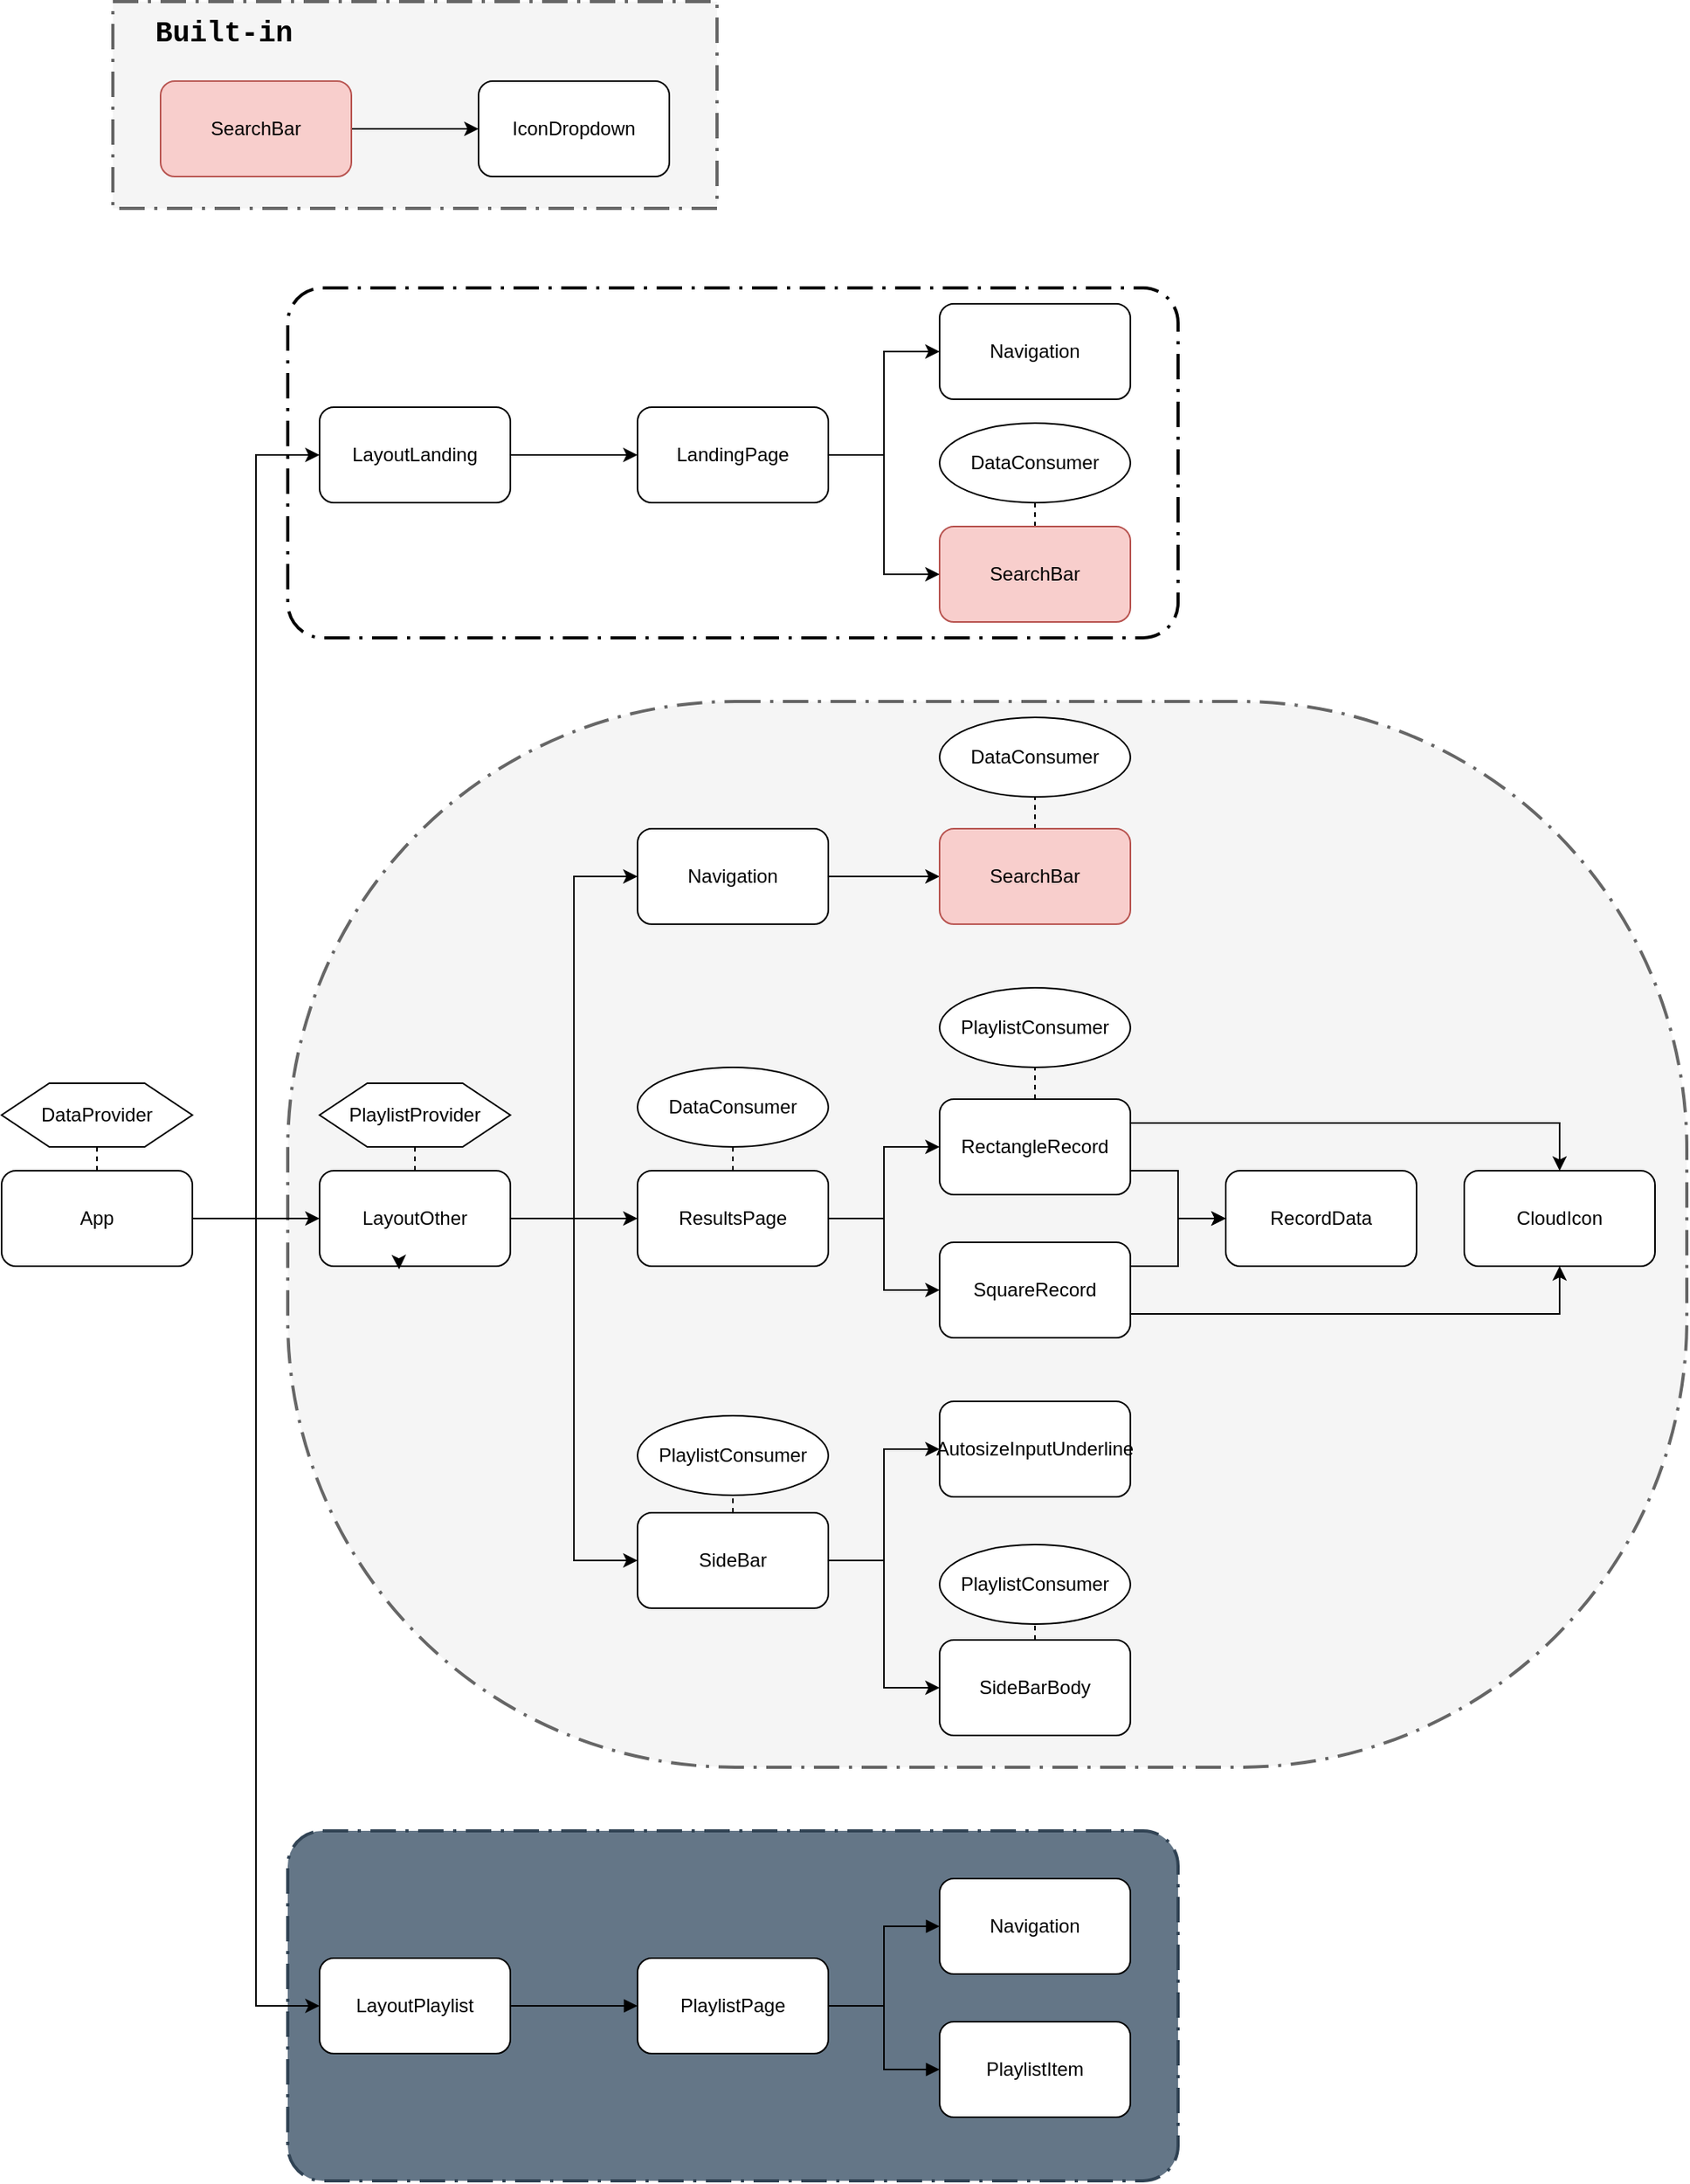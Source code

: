 <mxfile version="12.1.3" pages="1"><diagram id="tcyqHRVSrdEo_aNzFiu5" name="Page-1"><mxGraphModel dx="1101" dy="470" grid="1" gridSize="10" guides="1" tooltips="1" connect="1" arrows="1" fold="1" page="1" pageScale="1" pageWidth="1654" pageHeight="1169" math="0" shadow="0"><root><mxCell id="0"/><mxCell id="1" parent="0"/><mxCell id="ovSj4ThwgE260pTm2aWM-1" value="" style="rounded=1;arcSize=10;dashed=1;dashPattern=8 3 1 3;strokeWidth=2;fillColor=#647687;strokeColor=#314354;fontColor=#ffffff;" vertex="1" parent="1"><mxGeometry x="210" y="1280" width="560" height="220" as="geometry"/></mxCell><mxCell id="ovSj4ThwgE260pTm2aWM-2" value="" style="rounded=1;arcSize=10;dashed=1;dashPattern=8 3 1 3;strokeWidth=2;" vertex="1" parent="1"><mxGeometry x="210" y="310" width="560" height="220" as="geometry"/></mxCell><mxCell id="ovSj4ThwgE260pTm2aWM-3" value="" style="rounded=1;arcSize=0;dashed=1;strokeColor=#666666;fillColor=#f5f5f5;dashPattern=8 3 1 3;strokeWidth=2;fontColor=#333333;" vertex="1" parent="1"><mxGeometry x="100" y="130" width="380" height="130" as="geometry"/></mxCell><mxCell id="ovSj4ThwgE260pTm2aWM-4" value="" style="rounded=1;arcSize=42;dashed=1;strokeColor=#666666;fillColor=#f5f5f5;dashPattern=8 3 1 3;strokeWidth=2;fontColor=#333333;" vertex="1" parent="1"><mxGeometry x="210" y="570" width="880" height="670" as="geometry"/></mxCell><mxCell id="ovSj4ThwgE260pTm2aWM-5" style="edgeStyle=orthogonalEdgeStyle;rounded=0;orthogonalLoop=1;jettySize=auto;html=1;exitX=0.5;exitY=0;exitDx=0;exitDy=0;entryX=0.5;entryY=1;entryDx=0;entryDy=0;dashed=1;endArrow=none;endFill=0;strokeWidth=1;" edge="1" parent="1" source="ovSj4ThwgE260pTm2aWM-6" target="ovSj4ThwgE260pTm2aWM-58"><mxGeometry relative="1" as="geometry"/></mxCell><mxCell id="ovSj4ThwgE260pTm2aWM-6" value="SearchBar" style="rounded=1;whiteSpace=wrap;html=1;fillColor=#f8cecc;strokeColor=#b85450;" vertex="1" parent="1"><mxGeometry x="620" y="460" width="120" height="60" as="geometry"/></mxCell><mxCell id="ovSj4ThwgE260pTm2aWM-7" style="edgeStyle=orthogonalEdgeStyle;rounded=0;orthogonalLoop=1;jettySize=auto;html=1;exitX=1;exitY=0.5;exitDx=0;exitDy=0;entryX=0;entryY=0.5;entryDx=0;entryDy=0;" edge="1" parent="1" source="ovSj4ThwgE260pTm2aWM-10" target="ovSj4ThwgE260pTm2aWM-35"><mxGeometry relative="1" as="geometry"/></mxCell><mxCell id="ovSj4ThwgE260pTm2aWM-8" style="edgeStyle=orthogonalEdgeStyle;rounded=0;orthogonalLoop=1;jettySize=auto;html=1;exitX=1;exitY=0.5;exitDx=0;exitDy=0;entryX=0;entryY=0.5;entryDx=0;entryDy=0;" edge="1" parent="1" source="ovSj4ThwgE260pTm2aWM-10" target="ovSj4ThwgE260pTm2aWM-43"><mxGeometry relative="1" as="geometry"/></mxCell><mxCell id="ovSj4ThwgE260pTm2aWM-9" style="edgeStyle=orthogonalEdgeStyle;rounded=0;orthogonalLoop=1;jettySize=auto;html=1;exitX=0.5;exitY=0;exitDx=0;exitDy=0;entryX=0.5;entryY=1;entryDx=0;entryDy=0;dashed=1;endArrow=none;endFill=0;strokeWidth=1;" edge="1" parent="1" source="ovSj4ThwgE260pTm2aWM-10" target="ovSj4ThwgE260pTm2aWM-57"><mxGeometry relative="1" as="geometry"/></mxCell><mxCell id="ovSj4ThwgE260pTm2aWM-10" value="ResultsPage" style="rounded=1;whiteSpace=wrap;html=1;" vertex="1" parent="1"><mxGeometry x="430" y="865" width="120" height="60" as="geometry"/></mxCell><mxCell id="ovSj4ThwgE260pTm2aWM-11" style="edgeStyle=orthogonalEdgeStyle;rounded=0;orthogonalLoop=1;jettySize=auto;html=1;exitX=1;exitY=0.5;exitDx=0;exitDy=0;entryX=0;entryY=0.5;entryDx=0;entryDy=0;" edge="1" parent="1" source="ovSj4ThwgE260pTm2aWM-12" target="ovSj4ThwgE260pTm2aWM-31"><mxGeometry relative="1" as="geometry"/></mxCell><mxCell id="ovSj4ThwgE260pTm2aWM-12" value="Navigation" style="rounded=1;whiteSpace=wrap;html=1;" vertex="1" parent="1"><mxGeometry x="430" y="650" width="120" height="60" as="geometry"/></mxCell><mxCell id="ovSj4ThwgE260pTm2aWM-13" style="edgeStyle=orthogonalEdgeStyle;rounded=0;orthogonalLoop=1;jettySize=auto;html=1;exitX=1;exitY=0.5;exitDx=0;exitDy=0;entryX=0;entryY=0.5;entryDx=0;entryDy=0;" edge="1" parent="1" source="ovSj4ThwgE260pTm2aWM-17" target="ovSj4ThwgE260pTm2aWM-39"><mxGeometry relative="1" as="geometry"/></mxCell><mxCell id="ovSj4ThwgE260pTm2aWM-14" style="edgeStyle=orthogonalEdgeStyle;rounded=0;orthogonalLoop=1;jettySize=auto;html=1;exitX=1;exitY=0.5;exitDx=0;exitDy=0;entryX=0;entryY=0.5;entryDx=0;entryDy=0;" edge="1" parent="1" source="ovSj4ThwgE260pTm2aWM-17" target="ovSj4ThwgE260pTm2aWM-12"><mxGeometry relative="1" as="geometry"/></mxCell><mxCell id="ovSj4ThwgE260pTm2aWM-15" style="edgeStyle=orthogonalEdgeStyle;rounded=0;orthogonalLoop=1;jettySize=auto;html=1;exitX=1;exitY=0.5;exitDx=0;exitDy=0;entryX=0;entryY=0.5;entryDx=0;entryDy=0;" edge="1" parent="1" source="ovSj4ThwgE260pTm2aWM-17" target="ovSj4ThwgE260pTm2aWM-10"><mxGeometry relative="1" as="geometry"/></mxCell><mxCell id="ovSj4ThwgE260pTm2aWM-16" style="edgeStyle=orthogonalEdgeStyle;rounded=0;orthogonalLoop=1;jettySize=auto;html=1;exitX=0.5;exitY=0;exitDx=0;exitDy=0;entryX=0.5;entryY=1;entryDx=0;entryDy=0;dashed=1;endArrow=none;endFill=0;strokeWidth=1;" edge="1" parent="1" source="ovSj4ThwgE260pTm2aWM-17" target="ovSj4ThwgE260pTm2aWM-53"><mxGeometry relative="1" as="geometry"/></mxCell><mxCell id="ovSj4ThwgE260pTm2aWM-17" value="LayoutOther" style="rounded=1;whiteSpace=wrap;html=1;" vertex="1" parent="1"><mxGeometry x="230" y="865" width="120" height="60" as="geometry"/></mxCell><mxCell id="ovSj4ThwgE260pTm2aWM-18" style="edgeStyle=orthogonalEdgeStyle;rounded=0;orthogonalLoop=1;jettySize=auto;html=1;exitX=1;exitY=0.5;exitDx=0;exitDy=0;entryX=0;entryY=0.5;entryDx=0;entryDy=0;" edge="1" parent="1" source="ovSj4ThwgE260pTm2aWM-19" target="ovSj4ThwgE260pTm2aWM-29"><mxGeometry relative="1" as="geometry"/></mxCell><mxCell id="ovSj4ThwgE260pTm2aWM-19" value="LayoutLanding" style="rounded=1;whiteSpace=wrap;html=1;" vertex="1" parent="1"><mxGeometry x="230" y="385" width="120" height="60" as="geometry"/></mxCell><mxCell id="ovSj4ThwgE260pTm2aWM-20" style="edgeStyle=orthogonalEdgeStyle;rounded=0;orthogonalLoop=1;jettySize=auto;html=1;exitX=1;exitY=0.5;exitDx=0;exitDy=0;entryX=0;entryY=0.5;entryDx=0;entryDy=0;" edge="1" parent="1" source="ovSj4ThwgE260pTm2aWM-24" target="ovSj4ThwgE260pTm2aWM-17"><mxGeometry relative="1" as="geometry"><Array as="points"/></mxGeometry></mxCell><mxCell id="ovSj4ThwgE260pTm2aWM-21" style="edgeStyle=orthogonalEdgeStyle;rounded=0;orthogonalLoop=1;jettySize=auto;html=1;exitX=1;exitY=0.5;exitDx=0;exitDy=0;entryX=0;entryY=0.5;entryDx=0;entryDy=0;" edge="1" parent="1" source="ovSj4ThwgE260pTm2aWM-24" target="ovSj4ThwgE260pTm2aWM-49"><mxGeometry relative="1" as="geometry"/></mxCell><mxCell id="ovSj4ThwgE260pTm2aWM-22" style="edgeStyle=orthogonalEdgeStyle;rounded=0;orthogonalLoop=1;jettySize=auto;html=1;exitX=1;exitY=0.5;exitDx=0;exitDy=0;entryX=0;entryY=0.5;entryDx=0;entryDy=0;" edge="1" parent="1" source="ovSj4ThwgE260pTm2aWM-24" target="ovSj4ThwgE260pTm2aWM-19"><mxGeometry relative="1" as="geometry"/></mxCell><mxCell id="ovSj4ThwgE260pTm2aWM-23" style="edgeStyle=orthogonalEdgeStyle;rounded=0;orthogonalLoop=1;jettySize=auto;html=1;exitX=0.5;exitY=0;exitDx=0;exitDy=0;entryX=0.5;entryY=1;entryDx=0;entryDy=0;dashed=1;endArrow=none;endFill=0;strokeWidth=1;" edge="1" parent="1" source="ovSj4ThwgE260pTm2aWM-24" target="ovSj4ThwgE260pTm2aWM-59"><mxGeometry relative="1" as="geometry"/></mxCell><mxCell id="ovSj4ThwgE260pTm2aWM-24" value="App" style="rounded=1;whiteSpace=wrap;html=1;" vertex="1" parent="1"><mxGeometry x="30" y="865" width="120" height="60" as="geometry"/></mxCell><mxCell id="ovSj4ThwgE260pTm2aWM-25" style="edgeStyle=orthogonalEdgeStyle;rounded=0;orthogonalLoop=1;jettySize=auto;html=1;exitX=0.5;exitY=1;exitDx=0;exitDy=0;entryX=0.417;entryY=1.033;entryDx=0;entryDy=0;entryPerimeter=0;" edge="1" parent="1" source="ovSj4ThwgE260pTm2aWM-17" target="ovSj4ThwgE260pTm2aWM-17"><mxGeometry relative="1" as="geometry"/></mxCell><mxCell id="ovSj4ThwgE260pTm2aWM-26" value="Navigation" style="rounded=1;whiteSpace=wrap;html=1;" vertex="1" parent="1"><mxGeometry x="620" y="320" width="120" height="60" as="geometry"/></mxCell><mxCell id="ovSj4ThwgE260pTm2aWM-27" style="edgeStyle=orthogonalEdgeStyle;rounded=0;orthogonalLoop=1;jettySize=auto;html=1;exitX=1;exitY=0.5;exitDx=0;exitDy=0;entryX=0;entryY=0.5;entryDx=0;entryDy=0;" edge="1" parent="1" source="ovSj4ThwgE260pTm2aWM-29" target="ovSj4ThwgE260pTm2aWM-26"><mxGeometry relative="1" as="geometry"/></mxCell><mxCell id="ovSj4ThwgE260pTm2aWM-28" style="edgeStyle=orthogonalEdgeStyle;rounded=0;orthogonalLoop=1;jettySize=auto;html=1;exitX=1;exitY=0.5;exitDx=0;exitDy=0;entryX=0;entryY=0.5;entryDx=0;entryDy=0;" edge="1" parent="1" source="ovSj4ThwgE260pTm2aWM-29" target="ovSj4ThwgE260pTm2aWM-6"><mxGeometry relative="1" as="geometry"/></mxCell><mxCell id="ovSj4ThwgE260pTm2aWM-29" value="LandingPage" style="rounded=1;whiteSpace=wrap;html=1;" vertex="1" parent="1"><mxGeometry x="430" y="385" width="120" height="60" as="geometry"/></mxCell><mxCell id="ovSj4ThwgE260pTm2aWM-30" style="edgeStyle=orthogonalEdgeStyle;rounded=0;orthogonalLoop=1;jettySize=auto;html=1;exitX=0.5;exitY=0;exitDx=0;exitDy=0;entryX=0.5;entryY=1;entryDx=0;entryDy=0;dashed=1;endArrow=none;endFill=0;strokeWidth=1;" edge="1" parent="1" source="ovSj4ThwgE260pTm2aWM-31" target="ovSj4ThwgE260pTm2aWM-54"><mxGeometry relative="1" as="geometry"/></mxCell><mxCell id="ovSj4ThwgE260pTm2aWM-31" value="SearchBar" style="rounded=1;whiteSpace=wrap;html=1;fillColor=#f8cecc;strokeColor=#b85450;" vertex="1" parent="1"><mxGeometry x="620" y="650" width="120" height="60" as="geometry"/></mxCell><mxCell id="ovSj4ThwgE260pTm2aWM-32" style="edgeStyle=orthogonalEdgeStyle;rounded=0;orthogonalLoop=1;jettySize=auto;html=1;exitX=1;exitY=0.75;exitDx=0;exitDy=0;entryX=0;entryY=0.5;entryDx=0;entryDy=0;" edge="1" parent="1" source="ovSj4ThwgE260pTm2aWM-35" target="ovSj4ThwgE260pTm2aWM-40"><mxGeometry relative="1" as="geometry"/></mxCell><mxCell id="ovSj4ThwgE260pTm2aWM-33" style="edgeStyle=orthogonalEdgeStyle;rounded=0;orthogonalLoop=1;jettySize=auto;html=1;exitX=1;exitY=0.25;exitDx=0;exitDy=0;entryX=0.5;entryY=0;entryDx=0;entryDy=0;" edge="1" parent="1" source="ovSj4ThwgE260pTm2aWM-35" target="ovSj4ThwgE260pTm2aWM-47"><mxGeometry relative="1" as="geometry"/></mxCell><mxCell id="ovSj4ThwgE260pTm2aWM-34" style="edgeStyle=orthogonalEdgeStyle;rounded=0;orthogonalLoop=1;jettySize=auto;html=1;exitX=0.5;exitY=0;exitDx=0;exitDy=0;entryX=0.5;entryY=1;entryDx=0;entryDy=0;dashed=1;endArrow=none;endFill=0;strokeWidth=1;" edge="1" parent="1" source="ovSj4ThwgE260pTm2aWM-35" target="ovSj4ThwgE260pTm2aWM-55"><mxGeometry relative="1" as="geometry"/></mxCell><mxCell id="ovSj4ThwgE260pTm2aWM-35" value="RectangleRecord" style="rounded=1;whiteSpace=wrap;html=1;" vertex="1" parent="1"><mxGeometry x="620" y="820" width="120" height="60" as="geometry"/></mxCell><mxCell id="ovSj4ThwgE260pTm2aWM-36" style="edgeStyle=orthogonalEdgeStyle;rounded=0;orthogonalLoop=1;jettySize=auto;html=1;exitX=1;exitY=0.5;exitDx=0;exitDy=0;entryX=0;entryY=0.5;entryDx=0;entryDy=0;" edge="1" parent="1" source="ovSj4ThwgE260pTm2aWM-39" target="ovSj4ThwgE260pTm2aWM-45"><mxGeometry relative="1" as="geometry"/></mxCell><mxCell id="ovSj4ThwgE260pTm2aWM-37" style="edgeStyle=orthogonalEdgeStyle;rounded=0;orthogonalLoop=1;jettySize=auto;html=1;exitX=1;exitY=0.5;exitDx=0;exitDy=0;entryX=0;entryY=0.5;entryDx=0;entryDy=0;" edge="1" parent="1" source="ovSj4ThwgE260pTm2aWM-39" target="ovSj4ThwgE260pTm2aWM-46"><mxGeometry relative="1" as="geometry"/></mxCell><mxCell id="ovSj4ThwgE260pTm2aWM-38" style="edgeStyle=orthogonalEdgeStyle;rounded=0;orthogonalLoop=1;jettySize=auto;html=1;exitX=0.5;exitY=0;exitDx=0;exitDy=0;entryX=0.5;entryY=1;entryDx=0;entryDy=0;endArrow=none;endFill=0;dashed=1;" edge="1" parent="1" source="ovSj4ThwgE260pTm2aWM-39" target="ovSj4ThwgE260pTm2aWM-61"><mxGeometry relative="1" as="geometry"/></mxCell><mxCell id="ovSj4ThwgE260pTm2aWM-39" value="SideBar" style="rounded=1;whiteSpace=wrap;html=1;" vertex="1" parent="1"><mxGeometry x="430" y="1080" width="120" height="60" as="geometry"/></mxCell><mxCell id="ovSj4ThwgE260pTm2aWM-40" value="RecordData" style="rounded=1;whiteSpace=wrap;html=1;" vertex="1" parent="1"><mxGeometry x="800" y="865" width="120" height="60" as="geometry"/></mxCell><mxCell id="ovSj4ThwgE260pTm2aWM-41" style="edgeStyle=orthogonalEdgeStyle;rounded=0;orthogonalLoop=1;jettySize=auto;html=1;exitX=1;exitY=0.25;exitDx=0;exitDy=0;" edge="1" parent="1" source="ovSj4ThwgE260pTm2aWM-43" target="ovSj4ThwgE260pTm2aWM-40"><mxGeometry relative="1" as="geometry"/></mxCell><mxCell id="ovSj4ThwgE260pTm2aWM-42" style="edgeStyle=orthogonalEdgeStyle;rounded=0;orthogonalLoop=1;jettySize=auto;html=1;exitX=1;exitY=0.75;exitDx=0;exitDy=0;entryX=0.5;entryY=1;entryDx=0;entryDy=0;" edge="1" parent="1" source="ovSj4ThwgE260pTm2aWM-43" target="ovSj4ThwgE260pTm2aWM-47"><mxGeometry relative="1" as="geometry"/></mxCell><mxCell id="ovSj4ThwgE260pTm2aWM-43" value="SquareRecord" style="rounded=1;whiteSpace=wrap;html=1;" vertex="1" parent="1"><mxGeometry x="620" y="910" width="120" height="60" as="geometry"/></mxCell><mxCell id="ovSj4ThwgE260pTm2aWM-44" style="edgeStyle=orthogonalEdgeStyle;rounded=0;orthogonalLoop=1;jettySize=auto;html=1;exitX=0.5;exitY=0;exitDx=0;exitDy=0;entryX=0.5;entryY=1;entryDx=0;entryDy=0;dashed=1;endArrow=none;endFill=0;strokeWidth=1;" edge="1" parent="1" source="ovSj4ThwgE260pTm2aWM-45" target="ovSj4ThwgE260pTm2aWM-56"><mxGeometry relative="1" as="geometry"/></mxCell><mxCell id="ovSj4ThwgE260pTm2aWM-45" value="SideBarBody" style="rounded=1;whiteSpace=wrap;html=1;" vertex="1" parent="1"><mxGeometry x="620" y="1160" width="120" height="60" as="geometry"/></mxCell><mxCell id="ovSj4ThwgE260pTm2aWM-46" value="AutosizeInputUnderline" style="rounded=1;html=1;whiteSpace=wrap;" vertex="1" parent="1"><mxGeometry x="620" y="1010" width="120" height="60" as="geometry"/></mxCell><mxCell id="ovSj4ThwgE260pTm2aWM-47" value="CloudIcon" style="rounded=1;whiteSpace=wrap;html=1;" vertex="1" parent="1"><mxGeometry x="950" y="865" width="120" height="60" as="geometry"/></mxCell><mxCell id="ovSj4ThwgE260pTm2aWM-48" style="edgeStyle=orthogonalEdgeStyle;rounded=0;orthogonalLoop=1;jettySize=auto;html=1;exitX=1;exitY=0.5;exitDx=0;exitDy=0;entryX=0;entryY=0.5;entryDx=0;entryDy=0;endArrow=block;endFill=1;" edge="1" parent="1" source="ovSj4ThwgE260pTm2aWM-49" target="ovSj4ThwgE260pTm2aWM-64"><mxGeometry relative="1" as="geometry"/></mxCell><mxCell id="ovSj4ThwgE260pTm2aWM-49" value="LayoutPlaylist" style="rounded=1;whiteSpace=wrap;html=1;fillColor=#FFFFFF;strokeColor=#000000;fontColor=#000000;" vertex="1" parent="1"><mxGeometry x="230" y="1360" width="120" height="60" as="geometry"/></mxCell><mxCell id="ovSj4ThwgE260pTm2aWM-50" value="" style="edgeStyle=orthogonalEdgeStyle;rounded=0;orthogonalLoop=1;jettySize=auto;html=1;" edge="1" parent="1" source="ovSj4ThwgE260pTm2aWM-51" target="ovSj4ThwgE260pTm2aWM-52"><mxGeometry relative="1" as="geometry"/></mxCell><mxCell id="ovSj4ThwgE260pTm2aWM-51" value="SearchBar" style="rounded=1;whiteSpace=wrap;html=1;fillColor=#f8cecc;strokeColor=#b85450;" vertex="1" parent="1"><mxGeometry x="130" y="180" width="120" height="60" as="geometry"/></mxCell><mxCell id="ovSj4ThwgE260pTm2aWM-52" value="IconDropdown" style="rounded=1;whiteSpace=wrap;html=1;" vertex="1" parent="1"><mxGeometry x="330" y="180" width="120" height="60" as="geometry"/></mxCell><mxCell id="ovSj4ThwgE260pTm2aWM-53" value="PlaylistProvider" style="shape=hexagon;perimeter=hexagonPerimeter2;whiteSpace=wrap;html=1;" vertex="1" parent="1"><mxGeometry x="230" y="810" width="120" height="40" as="geometry"/></mxCell><mxCell id="ovSj4ThwgE260pTm2aWM-54" value="DataConsumer" style="ellipse;whiteSpace=wrap;html=1;" vertex="1" parent="1"><mxGeometry x="620" y="580" width="120" height="50" as="geometry"/></mxCell><mxCell id="ovSj4ThwgE260pTm2aWM-55" value="PlaylistConsumer" style="ellipse;whiteSpace=wrap;html=1;" vertex="1" parent="1"><mxGeometry x="620" y="750" width="120" height="50" as="geometry"/></mxCell><mxCell id="ovSj4ThwgE260pTm2aWM-56" value="PlaylistConsumer" style="ellipse;whiteSpace=wrap;html=1;" vertex="1" parent="1"><mxGeometry x="620" y="1100" width="120" height="50" as="geometry"/></mxCell><mxCell id="ovSj4ThwgE260pTm2aWM-57" value="DataConsumer" style="ellipse;whiteSpace=wrap;html=1;" vertex="1" parent="1"><mxGeometry x="430" y="800" width="120" height="50" as="geometry"/></mxCell><mxCell id="ovSj4ThwgE260pTm2aWM-58" value="DataConsumer" style="ellipse;whiteSpace=wrap;html=1;" vertex="1" parent="1"><mxGeometry x="620" y="395" width="120" height="50" as="geometry"/></mxCell><mxCell id="ovSj4ThwgE260pTm2aWM-59" value="DataProvider" style="shape=hexagon;perimeter=hexagonPerimeter2;whiteSpace=wrap;html=1;" vertex="1" parent="1"><mxGeometry x="30" y="810" width="120" height="40" as="geometry"/></mxCell><mxCell id="ovSj4ThwgE260pTm2aWM-60" value="Built-in" style="text;html=1;strokeColor=none;fillColor=none;align=center;verticalAlign=middle;whiteSpace=wrap;rounded=0;fontColor=#000000;fontStyle=1;fontSize=18;fontFamily=Courier New;" vertex="1" parent="1"><mxGeometry x="120" y="140" width="100" height="20" as="geometry"/></mxCell><mxCell id="ovSj4ThwgE260pTm2aWM-61" value="PlaylistConsumer" style="ellipse;whiteSpace=wrap;html=1;" vertex="1" parent="1"><mxGeometry x="430" y="1019" width="120" height="50" as="geometry"/></mxCell><mxCell id="ovSj4ThwgE260pTm2aWM-62" style="edgeStyle=orthogonalEdgeStyle;rounded=0;orthogonalLoop=1;jettySize=auto;html=1;exitX=1;exitY=0.5;exitDx=0;exitDy=0;entryX=0;entryY=0.5;entryDx=0;entryDy=0;endArrow=block;endFill=1;" edge="1" parent="1" source="ovSj4ThwgE260pTm2aWM-64" target="ovSj4ThwgE260pTm2aWM-65"><mxGeometry relative="1" as="geometry"/></mxCell><mxCell id="ovSj4ThwgE260pTm2aWM-63" style="edgeStyle=orthogonalEdgeStyle;rounded=0;orthogonalLoop=1;jettySize=auto;html=1;exitX=1;exitY=0.5;exitDx=0;exitDy=0;entryX=0;entryY=0.5;entryDx=0;entryDy=0;endArrow=block;endFill=1;" edge="1" parent="1" source="ovSj4ThwgE260pTm2aWM-64" target="ovSj4ThwgE260pTm2aWM-66"><mxGeometry relative="1" as="geometry"/></mxCell><mxCell id="ovSj4ThwgE260pTm2aWM-64" value="PlaylistPage" style="rounded=1;whiteSpace=wrap;html=1;" vertex="1" parent="1"><mxGeometry x="430" y="1360" width="120" height="60" as="geometry"/></mxCell><mxCell id="ovSj4ThwgE260pTm2aWM-65" value="PlaylistItem" style="rounded=1;whiteSpace=wrap;html=1;" vertex="1" parent="1"><mxGeometry x="620" y="1400" width="120" height="60" as="geometry"/></mxCell><mxCell id="ovSj4ThwgE260pTm2aWM-66" value="Navigation" style="rounded=1;whiteSpace=wrap;html=1;" vertex="1" parent="1"><mxGeometry x="620" y="1310" width="120" height="60" as="geometry"/></mxCell></root></mxGraphModel></diagram></mxfile>